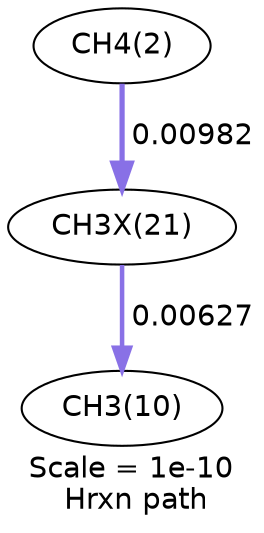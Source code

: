 digraph reaction_paths {
center=1;
s3 -> s23[fontname="Helvetica", style="setlinewidth(2.51)", arrowsize=1.25, color="0.7, 0.51, 0.9"
, label=" 0.00982"];
s23 -> s11[fontname="Helvetica", style="setlinewidth(2.17)", arrowsize=1.09, color="0.7, 0.506, 0.9"
, label=" 0.00627"];
s3 [ fontname="Helvetica", label="CH4(2)"];
s11 [ fontname="Helvetica", label="CH3(10)"];
s23 [ fontname="Helvetica", label="CH3X(21)"];
 label = "Scale = 1e-10\l Hrxn path";
 fontname = "Helvetica";
}
